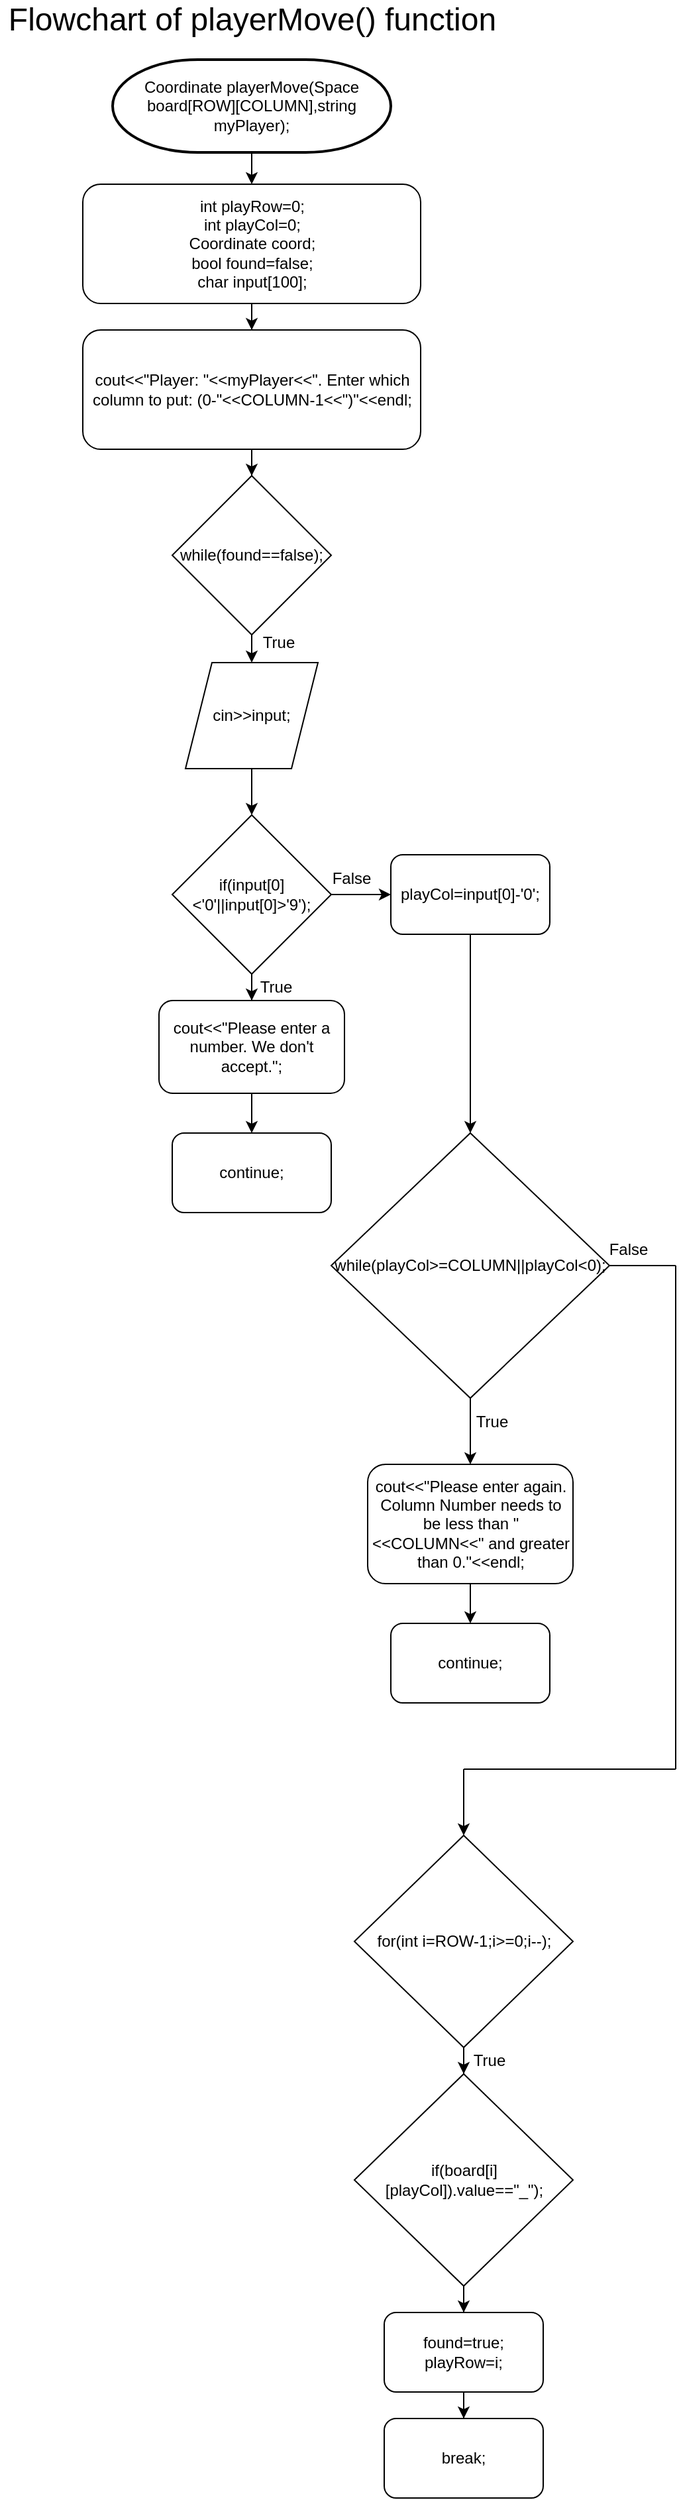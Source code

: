 <mxfile version="14.6.13" type="device"><diagram id="WYE3oBTP5BNlz84LKr8x" name="Page-1"><mxGraphModel dx="1278" dy="580" grid="1" gridSize="10" guides="1" tooltips="1" connect="1" arrows="1" fold="1" page="1" pageScale="1" pageWidth="850" pageHeight="1100" math="0" shadow="0"><root><mxCell id="0"/><mxCell id="1" parent="0"/><mxCell id="lM4EkEKvLxDDMl2GzoHf-2" value="" style="edgeStyle=orthogonalEdgeStyle;rounded=0;orthogonalLoop=1;jettySize=auto;html=1;" edge="1" parent="1" source="DjGDSjk6WVqVR5wkaf6J-1" target="lM4EkEKvLxDDMl2GzoHf-1"><mxGeometry relative="1" as="geometry"/></mxCell><mxCell id="DjGDSjk6WVqVR5wkaf6J-1" value="Coordinate playerMove(Space board[ROW][COLUMN],string myPlayer);" style="strokeWidth=2;html=1;shape=mxgraph.flowchart.terminator;whiteSpace=wrap;" parent="1" vertex="1"><mxGeometry x="85" y="60" width="210" height="70" as="geometry"/></mxCell><mxCell id="DjGDSjk6WVqVR5wkaf6J-2" value="&lt;font style=&quot;font-size: 24px&quot;&gt;Flowchart of playerMove() function&lt;/font&gt;" style="text;html=1;align=center;verticalAlign=middle;resizable=0;points=[];autosize=1;strokeColor=none;" parent="1" vertex="1"><mxGeometry y="20" width="380" height="20" as="geometry"/></mxCell><mxCell id="lM4EkEKvLxDDMl2GzoHf-4" value="" style="edgeStyle=orthogonalEdgeStyle;rounded=0;orthogonalLoop=1;jettySize=auto;html=1;" edge="1" parent="1" source="lM4EkEKvLxDDMl2GzoHf-1" target="lM4EkEKvLxDDMl2GzoHf-3"><mxGeometry relative="1" as="geometry"/></mxCell><mxCell id="lM4EkEKvLxDDMl2GzoHf-1" value="int playRow=0;&lt;br&gt;int playCol=0;&lt;br&gt;Coordinate coord;&lt;br&gt;bool found=false;&lt;br&gt;char input[100];" style="rounded=1;whiteSpace=wrap;html=1;" vertex="1" parent="1"><mxGeometry x="62.5" y="154" width="255" height="90" as="geometry"/></mxCell><mxCell id="lM4EkEKvLxDDMl2GzoHf-6" value="" style="edgeStyle=orthogonalEdgeStyle;rounded=0;orthogonalLoop=1;jettySize=auto;html=1;" edge="1" parent="1" source="lM4EkEKvLxDDMl2GzoHf-3" target="lM4EkEKvLxDDMl2GzoHf-5"><mxGeometry relative="1" as="geometry"/></mxCell><mxCell id="lM4EkEKvLxDDMl2GzoHf-3" value="cout&amp;lt;&amp;lt;&quot;Player: &quot;&amp;lt;&amp;lt;myPlayer&amp;lt;&amp;lt;&quot;. Enter which column to put: (0-&quot;&amp;lt;&amp;lt;COLUMN-1&amp;lt;&amp;lt;&quot;)&quot;&amp;lt;&amp;lt;endl;" style="rounded=1;whiteSpace=wrap;html=1;" vertex="1" parent="1"><mxGeometry x="62.5" y="264" width="255" height="90" as="geometry"/></mxCell><mxCell id="lM4EkEKvLxDDMl2GzoHf-8" value="" style="edgeStyle=orthogonalEdgeStyle;rounded=0;orthogonalLoop=1;jettySize=auto;html=1;" edge="1" parent="1" source="lM4EkEKvLxDDMl2GzoHf-5" target="lM4EkEKvLxDDMl2GzoHf-7"><mxGeometry relative="1" as="geometry"/></mxCell><mxCell id="lM4EkEKvLxDDMl2GzoHf-5" value="while(found==false);" style="rhombus;whiteSpace=wrap;html=1;" vertex="1" parent="1"><mxGeometry x="130" y="374" width="120" height="120" as="geometry"/></mxCell><mxCell id="lM4EkEKvLxDDMl2GzoHf-11" value="" style="edgeStyle=orthogonalEdgeStyle;rounded=0;orthogonalLoop=1;jettySize=auto;html=1;" edge="1" parent="1" source="lM4EkEKvLxDDMl2GzoHf-7" target="lM4EkEKvLxDDMl2GzoHf-10"><mxGeometry relative="1" as="geometry"/></mxCell><mxCell id="lM4EkEKvLxDDMl2GzoHf-7" value="cin&amp;gt;&amp;gt;input;" style="shape=parallelogram;perimeter=parallelogramPerimeter;whiteSpace=wrap;html=1;fixedSize=1;" vertex="1" parent="1"><mxGeometry x="140" y="515" width="100" height="80" as="geometry"/></mxCell><mxCell id="lM4EkEKvLxDDMl2GzoHf-9" value="True" style="text;html=1;align=center;verticalAlign=middle;resizable=0;points=[];autosize=1;strokeColor=none;" vertex="1" parent="1"><mxGeometry x="190" y="490" width="40" height="20" as="geometry"/></mxCell><mxCell id="lM4EkEKvLxDDMl2GzoHf-13" value="" style="edgeStyle=orthogonalEdgeStyle;rounded=0;orthogonalLoop=1;jettySize=auto;html=1;" edge="1" parent="1" source="lM4EkEKvLxDDMl2GzoHf-10" target="lM4EkEKvLxDDMl2GzoHf-12"><mxGeometry relative="1" as="geometry"/></mxCell><mxCell id="lM4EkEKvLxDDMl2GzoHf-18" value="" style="edgeStyle=orthogonalEdgeStyle;rounded=0;orthogonalLoop=1;jettySize=auto;html=1;" edge="1" parent="1" source="lM4EkEKvLxDDMl2GzoHf-10" target="lM4EkEKvLxDDMl2GzoHf-17"><mxGeometry relative="1" as="geometry"/></mxCell><mxCell id="lM4EkEKvLxDDMl2GzoHf-10" value="if(input[0]&amp;lt;'0'||input[0]&amp;gt;'9');" style="rhombus;whiteSpace=wrap;html=1;" vertex="1" parent="1"><mxGeometry x="130" y="630" width="120" height="120" as="geometry"/></mxCell><mxCell id="lM4EkEKvLxDDMl2GzoHf-16" value="" style="edgeStyle=orthogonalEdgeStyle;rounded=0;orthogonalLoop=1;jettySize=auto;html=1;" edge="1" parent="1" source="lM4EkEKvLxDDMl2GzoHf-12" target="lM4EkEKvLxDDMl2GzoHf-15"><mxGeometry relative="1" as="geometry"/></mxCell><mxCell id="lM4EkEKvLxDDMl2GzoHf-12" value="cout&amp;lt;&amp;lt;&quot;Please enter a number. We don't accept.&quot;;" style="rounded=1;whiteSpace=wrap;html=1;" vertex="1" parent="1"><mxGeometry x="120" y="770" width="140" height="70" as="geometry"/></mxCell><mxCell id="lM4EkEKvLxDDMl2GzoHf-14" value="True" style="text;html=1;align=center;verticalAlign=middle;resizable=0;points=[];autosize=1;strokeColor=none;" vertex="1" parent="1"><mxGeometry x="188" y="750" width="40" height="20" as="geometry"/></mxCell><mxCell id="lM4EkEKvLxDDMl2GzoHf-15" value="continue;" style="rounded=1;whiteSpace=wrap;html=1;" vertex="1" parent="1"><mxGeometry x="130" y="870" width="120" height="60" as="geometry"/></mxCell><mxCell id="lM4EkEKvLxDDMl2GzoHf-17" value="playCol=input[0]-'0';" style="rounded=1;whiteSpace=wrap;html=1;" vertex="1" parent="1"><mxGeometry x="295" y="660" width="120" height="60" as="geometry"/></mxCell><mxCell id="lM4EkEKvLxDDMl2GzoHf-19" value="False" style="text;html=1;align=center;verticalAlign=middle;resizable=0;points=[];autosize=1;strokeColor=none;" vertex="1" parent="1"><mxGeometry x="245" y="668" width="40" height="20" as="geometry"/></mxCell><mxCell id="lM4EkEKvLxDDMl2GzoHf-23" value="" style="edgeStyle=orthogonalEdgeStyle;rounded=0;orthogonalLoop=1;jettySize=auto;html=1;" edge="1" parent="1" source="lM4EkEKvLxDDMl2GzoHf-20" target="lM4EkEKvLxDDMl2GzoHf-22"><mxGeometry relative="1" as="geometry"/></mxCell><mxCell id="lM4EkEKvLxDDMl2GzoHf-20" value="while(playCol&amp;gt;=COLUMN||playCol&amp;lt;0);" style="rhombus;whiteSpace=wrap;html=1;" vertex="1" parent="1"><mxGeometry x="250" y="870" width="210" height="200" as="geometry"/></mxCell><mxCell id="lM4EkEKvLxDDMl2GzoHf-21" value="" style="endArrow=classic;html=1;exitX=0.5;exitY=1;exitDx=0;exitDy=0;entryX=0.5;entryY=0;entryDx=0;entryDy=0;" edge="1" parent="1" source="lM4EkEKvLxDDMl2GzoHf-17" target="lM4EkEKvLxDDMl2GzoHf-20"><mxGeometry width="50" height="50" relative="1" as="geometry"><mxPoint x="400" y="920" as="sourcePoint"/><mxPoint x="450" y="870" as="targetPoint"/></mxGeometry></mxCell><mxCell id="lM4EkEKvLxDDMl2GzoHf-25" value="" style="edgeStyle=orthogonalEdgeStyle;rounded=0;orthogonalLoop=1;jettySize=auto;html=1;" edge="1" parent="1" source="lM4EkEKvLxDDMl2GzoHf-22" target="lM4EkEKvLxDDMl2GzoHf-24"><mxGeometry relative="1" as="geometry"/></mxCell><mxCell id="lM4EkEKvLxDDMl2GzoHf-22" value="cout&amp;lt;&amp;lt;&quot;Please enter again. Column Number needs to be less than &quot;&amp;lt;&amp;lt;COLUMN&amp;lt;&amp;lt;&quot; and greater than 0.&quot;&amp;lt;&amp;lt;endl;" style="rounded=1;whiteSpace=wrap;html=1;" vertex="1" parent="1"><mxGeometry x="277.5" y="1120" width="155" height="90" as="geometry"/></mxCell><mxCell id="lM4EkEKvLxDDMl2GzoHf-24" value="continue;" style="rounded=1;whiteSpace=wrap;html=1;" vertex="1" parent="1"><mxGeometry x="295" y="1240" width="120" height="60" as="geometry"/></mxCell><mxCell id="lM4EkEKvLxDDMl2GzoHf-26" value="True" style="text;html=1;align=center;verticalAlign=middle;resizable=0;points=[];autosize=1;strokeColor=none;" vertex="1" parent="1"><mxGeometry x="351" y="1078" width="40" height="20" as="geometry"/></mxCell><mxCell id="lM4EkEKvLxDDMl2GzoHf-28" value="" style="endArrow=none;html=1;exitX=1;exitY=0.5;exitDx=0;exitDy=0;" edge="1" parent="1" source="lM4EkEKvLxDDMl2GzoHf-20"><mxGeometry width="50" height="50" relative="1" as="geometry"><mxPoint x="500" y="1090" as="sourcePoint"/><mxPoint x="510" y="970" as="targetPoint"/></mxGeometry></mxCell><mxCell id="lM4EkEKvLxDDMl2GzoHf-30" value="False" style="text;html=1;align=center;verticalAlign=middle;resizable=0;points=[];autosize=1;strokeColor=none;" vertex="1" parent="1"><mxGeometry x="454" y="948" width="40" height="20" as="geometry"/></mxCell><mxCell id="lM4EkEKvLxDDMl2GzoHf-31" value="" style="endArrow=none;html=1;" edge="1" parent="1"><mxGeometry width="50" height="50" relative="1" as="geometry"><mxPoint x="510" y="1350" as="sourcePoint"/><mxPoint x="510" y="970" as="targetPoint"/></mxGeometry></mxCell><mxCell id="lM4EkEKvLxDDMl2GzoHf-32" value="" style="endArrow=none;html=1;" edge="1" parent="1"><mxGeometry width="50" height="50" relative="1" as="geometry"><mxPoint x="510" y="1350" as="sourcePoint"/><mxPoint x="350" y="1350" as="targetPoint"/></mxGeometry></mxCell><mxCell id="lM4EkEKvLxDDMl2GzoHf-33" value="" style="endArrow=classic;html=1;" edge="1" parent="1"><mxGeometry width="50" height="50" relative="1" as="geometry"><mxPoint x="350" y="1350" as="sourcePoint"/><mxPoint x="350" y="1400" as="targetPoint"/><Array as="points"/></mxGeometry></mxCell><mxCell id="lM4EkEKvLxDDMl2GzoHf-36" value="" style="edgeStyle=orthogonalEdgeStyle;rounded=0;orthogonalLoop=1;jettySize=auto;html=1;" edge="1" parent="1" source="lM4EkEKvLxDDMl2GzoHf-34" target="lM4EkEKvLxDDMl2GzoHf-35"><mxGeometry relative="1" as="geometry"/></mxCell><mxCell id="lM4EkEKvLxDDMl2GzoHf-34" value="for(int i=ROW-1;i&amp;gt;=0;i--);" style="rhombus;whiteSpace=wrap;html=1;" vertex="1" parent="1"><mxGeometry x="267.5" y="1400" width="165" height="160" as="geometry"/></mxCell><mxCell id="lM4EkEKvLxDDMl2GzoHf-39" value="" style="edgeStyle=orthogonalEdgeStyle;rounded=0;orthogonalLoop=1;jettySize=auto;html=1;" edge="1" parent="1" source="lM4EkEKvLxDDMl2GzoHf-35" target="lM4EkEKvLxDDMl2GzoHf-38"><mxGeometry relative="1" as="geometry"/></mxCell><mxCell id="lM4EkEKvLxDDMl2GzoHf-35" value="if(board[i][playCol]).value==&quot;_&quot;);" style="rhombus;whiteSpace=wrap;html=1;" vertex="1" parent="1"><mxGeometry x="267.5" y="1580" width="165" height="160" as="geometry"/></mxCell><mxCell id="lM4EkEKvLxDDMl2GzoHf-37" value="True" style="text;html=1;align=center;verticalAlign=middle;resizable=0;points=[];autosize=1;strokeColor=none;" vertex="1" parent="1"><mxGeometry x="349" y="1560" width="40" height="20" as="geometry"/></mxCell><mxCell id="lM4EkEKvLxDDMl2GzoHf-41" value="" style="edgeStyle=orthogonalEdgeStyle;rounded=0;orthogonalLoop=1;jettySize=auto;html=1;" edge="1" parent="1" source="lM4EkEKvLxDDMl2GzoHf-38" target="lM4EkEKvLxDDMl2GzoHf-40"><mxGeometry relative="1" as="geometry"/></mxCell><mxCell id="lM4EkEKvLxDDMl2GzoHf-38" value="found=true;&lt;br&gt;playRow=i;" style="rounded=1;whiteSpace=wrap;html=1;" vertex="1" parent="1"><mxGeometry x="290" y="1760" width="120" height="60" as="geometry"/></mxCell><mxCell id="lM4EkEKvLxDDMl2GzoHf-40" value="break;" style="rounded=1;whiteSpace=wrap;html=1;" vertex="1" parent="1"><mxGeometry x="290" y="1840" width="120" height="60" as="geometry"/></mxCell></root></mxGraphModel></diagram></mxfile>